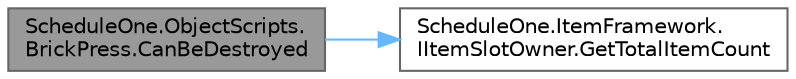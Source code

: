 digraph "ScheduleOne.ObjectScripts.BrickPress.CanBeDestroyed"
{
 // LATEX_PDF_SIZE
  bgcolor="transparent";
  edge [fontname=Helvetica,fontsize=10,labelfontname=Helvetica,labelfontsize=10];
  node [fontname=Helvetica,fontsize=10,shape=box,height=0.2,width=0.4];
  rankdir="LR";
  Node1 [id="Node000001",label="ScheduleOne.ObjectScripts.\lBrickPress.CanBeDestroyed",height=0.2,width=0.4,color="gray40", fillcolor="grey60", style="filled", fontcolor="black",tooltip=" "];
  Node1 -> Node2 [id="edge1_Node000001_Node000002",color="steelblue1",style="solid",tooltip=" "];
  Node2 [id="Node000002",label="ScheduleOne.ItemFramework.\lIItemSlotOwner.GetTotalItemCount",height=0.2,width=0.4,color="grey40", fillcolor="white", style="filled",URL="$interface_schedule_one_1_1_item_framework_1_1_i_item_slot_owner.html#ad6333a8867bdc5dabaf7bedc5f4f4435",tooltip=" "];
}
